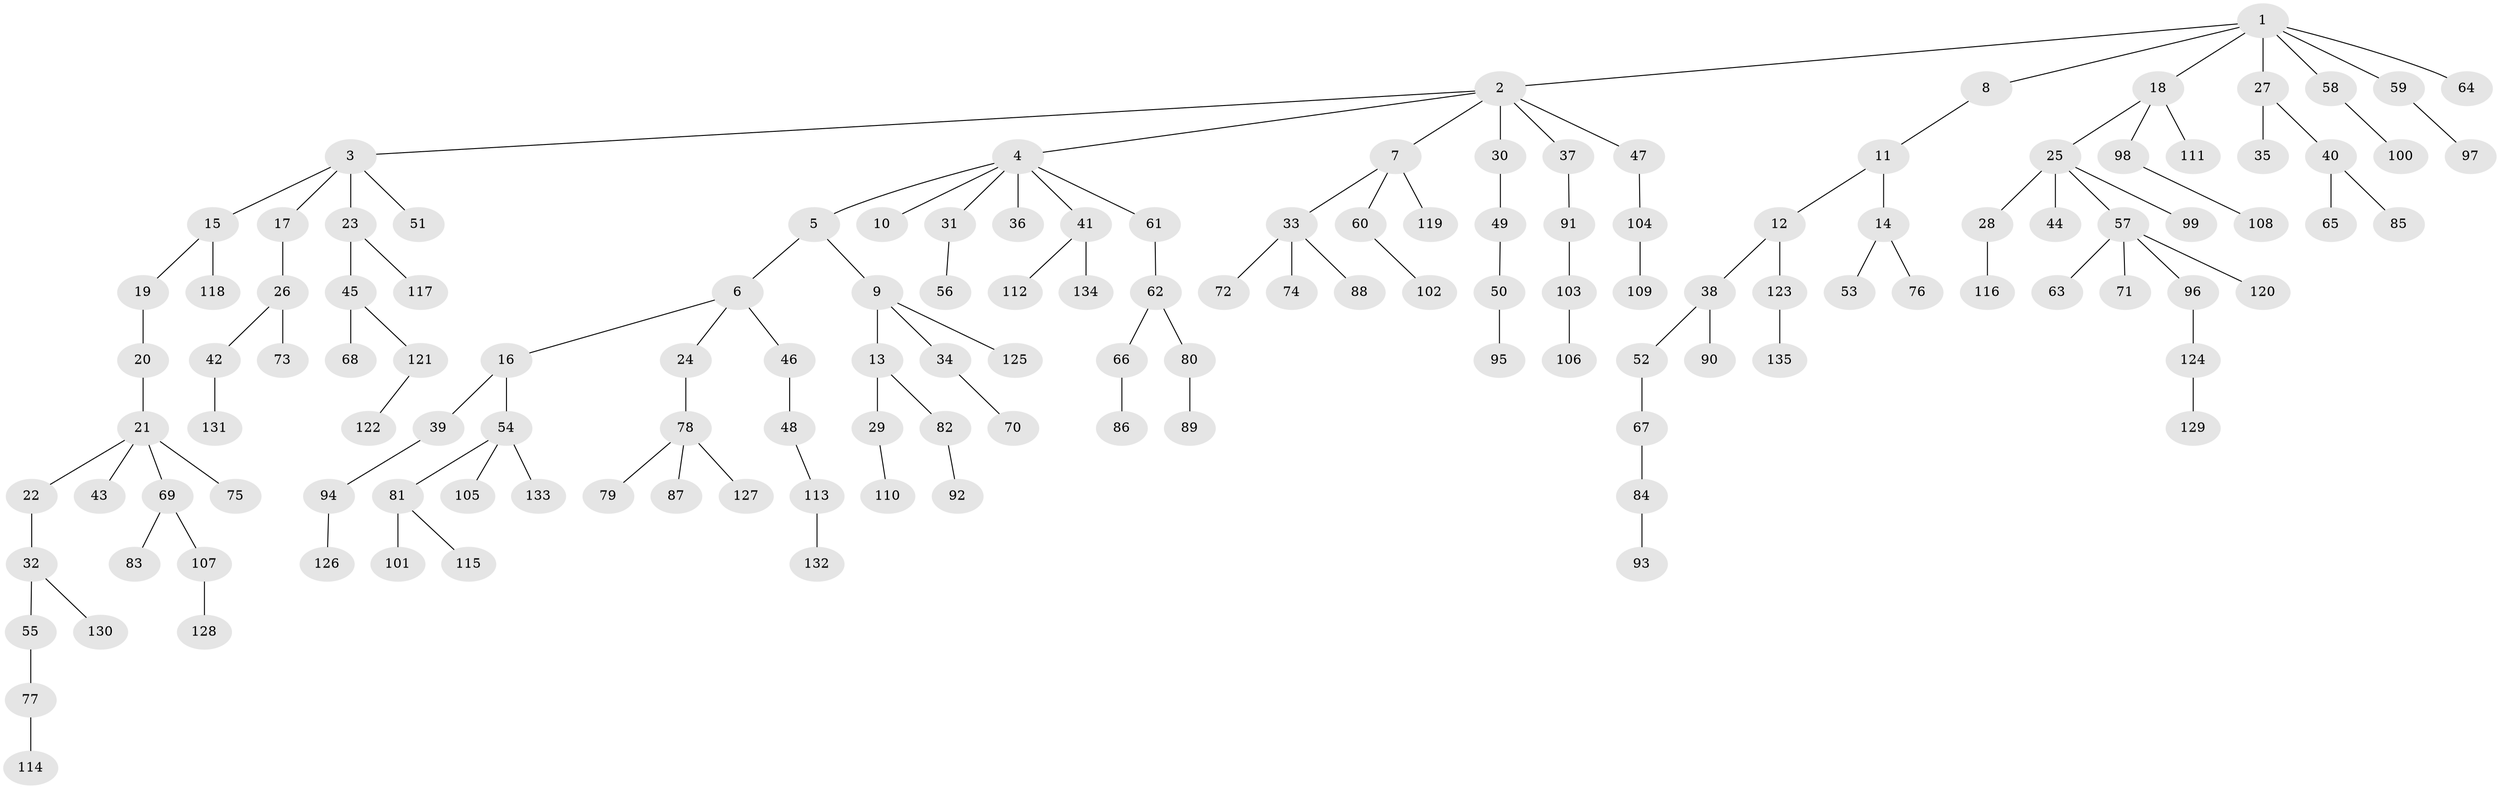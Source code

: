 // Generated by graph-tools (version 1.1) at 2025/53/03/09/25 04:53:39]
// undirected, 135 vertices, 134 edges
graph export_dot {
graph [start="1"]
  node [color=gray90,style=filled];
  1;
  2;
  3;
  4;
  5;
  6;
  7;
  8;
  9;
  10;
  11;
  12;
  13;
  14;
  15;
  16;
  17;
  18;
  19;
  20;
  21;
  22;
  23;
  24;
  25;
  26;
  27;
  28;
  29;
  30;
  31;
  32;
  33;
  34;
  35;
  36;
  37;
  38;
  39;
  40;
  41;
  42;
  43;
  44;
  45;
  46;
  47;
  48;
  49;
  50;
  51;
  52;
  53;
  54;
  55;
  56;
  57;
  58;
  59;
  60;
  61;
  62;
  63;
  64;
  65;
  66;
  67;
  68;
  69;
  70;
  71;
  72;
  73;
  74;
  75;
  76;
  77;
  78;
  79;
  80;
  81;
  82;
  83;
  84;
  85;
  86;
  87;
  88;
  89;
  90;
  91;
  92;
  93;
  94;
  95;
  96;
  97;
  98;
  99;
  100;
  101;
  102;
  103;
  104;
  105;
  106;
  107;
  108;
  109;
  110;
  111;
  112;
  113;
  114;
  115;
  116;
  117;
  118;
  119;
  120;
  121;
  122;
  123;
  124;
  125;
  126;
  127;
  128;
  129;
  130;
  131;
  132;
  133;
  134;
  135;
  1 -- 2;
  1 -- 8;
  1 -- 18;
  1 -- 27;
  1 -- 58;
  1 -- 59;
  1 -- 64;
  2 -- 3;
  2 -- 4;
  2 -- 7;
  2 -- 30;
  2 -- 37;
  2 -- 47;
  3 -- 15;
  3 -- 17;
  3 -- 23;
  3 -- 51;
  4 -- 5;
  4 -- 10;
  4 -- 31;
  4 -- 36;
  4 -- 41;
  4 -- 61;
  5 -- 6;
  5 -- 9;
  6 -- 16;
  6 -- 24;
  6 -- 46;
  7 -- 33;
  7 -- 60;
  7 -- 119;
  8 -- 11;
  9 -- 13;
  9 -- 34;
  9 -- 125;
  11 -- 12;
  11 -- 14;
  12 -- 38;
  12 -- 123;
  13 -- 29;
  13 -- 82;
  14 -- 53;
  14 -- 76;
  15 -- 19;
  15 -- 118;
  16 -- 39;
  16 -- 54;
  17 -- 26;
  18 -- 25;
  18 -- 98;
  18 -- 111;
  19 -- 20;
  20 -- 21;
  21 -- 22;
  21 -- 43;
  21 -- 69;
  21 -- 75;
  22 -- 32;
  23 -- 45;
  23 -- 117;
  24 -- 78;
  25 -- 28;
  25 -- 44;
  25 -- 57;
  25 -- 99;
  26 -- 42;
  26 -- 73;
  27 -- 35;
  27 -- 40;
  28 -- 116;
  29 -- 110;
  30 -- 49;
  31 -- 56;
  32 -- 55;
  32 -- 130;
  33 -- 72;
  33 -- 74;
  33 -- 88;
  34 -- 70;
  37 -- 91;
  38 -- 52;
  38 -- 90;
  39 -- 94;
  40 -- 65;
  40 -- 85;
  41 -- 112;
  41 -- 134;
  42 -- 131;
  45 -- 68;
  45 -- 121;
  46 -- 48;
  47 -- 104;
  48 -- 113;
  49 -- 50;
  50 -- 95;
  52 -- 67;
  54 -- 81;
  54 -- 105;
  54 -- 133;
  55 -- 77;
  57 -- 63;
  57 -- 71;
  57 -- 96;
  57 -- 120;
  58 -- 100;
  59 -- 97;
  60 -- 102;
  61 -- 62;
  62 -- 66;
  62 -- 80;
  66 -- 86;
  67 -- 84;
  69 -- 83;
  69 -- 107;
  77 -- 114;
  78 -- 79;
  78 -- 87;
  78 -- 127;
  80 -- 89;
  81 -- 101;
  81 -- 115;
  82 -- 92;
  84 -- 93;
  91 -- 103;
  94 -- 126;
  96 -- 124;
  98 -- 108;
  103 -- 106;
  104 -- 109;
  107 -- 128;
  113 -- 132;
  121 -- 122;
  123 -- 135;
  124 -- 129;
}
